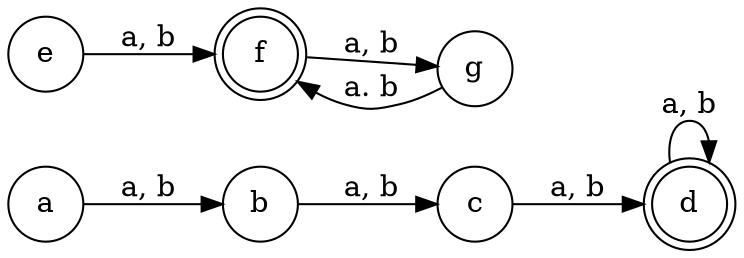 digraph G {
    rankdir=LR;
  node [shape = doublecircle]; d, f;
  node [shape = circle];
  a -> b [label = "a, b"]
  b -> c [label = "a, b"]
  c -> d [label = "a, b"]
  d -> d [label = "a, b"]
  e -> f [label = "a, b"]
  f -> g [label = "a, b"]
  g -> f [label = "a. b"]
  }
